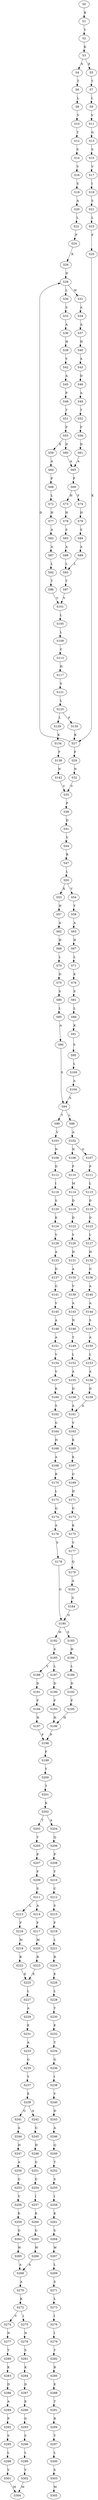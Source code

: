strict digraph  {
	S0 -> S1 [ label = R ];
	S1 -> S2 [ label = Y ];
	S2 -> S3 [ label = K ];
	S3 -> S4 [ label = S ];
	S3 -> S5 [ label = E ];
	S4 -> S6 [ label = T ];
	S5 -> S7 [ label = T ];
	S6 -> S8 [ label = L ];
	S7 -> S9 [ label = L ];
	S8 -> S10 [ label = V ];
	S9 -> S11 [ label = V ];
	S10 -> S12 [ label = T ];
	S11 -> S13 [ label = G ];
	S12 -> S14 [ label = S ];
	S13 -> S15 [ label = S ];
	S14 -> S16 [ label = V ];
	S15 -> S17 [ label = V ];
	S16 -> S18 [ label = S ];
	S17 -> S19 [ label = I ];
	S18 -> S20 [ label = A ];
	S19 -> S21 [ label = S ];
	S20 -> S22 [ label = L ];
	S21 -> S23 [ label = L ];
	S22 -> S24 [ label = F ];
	S23 -> S25 [ label = F ];
	S24 -> S26 [ label = K ];
	S25 -> S27 [ label = K ];
	S26 -> S28 [ label = D ];
	S27 -> S29 [ label = F ];
	S27 -> S28 [ label = D ];
	S28 -> S30 [ label = L ];
	S28 -> S31 [ label = W ];
	S29 -> S32 [ label = N ];
	S30 -> S33 [ label = S ];
	S31 -> S34 [ label = A ];
	S32 -> S35 [ label = V ];
	S33 -> S36 [ label = A ];
	S34 -> S37 [ label = A ];
	S35 -> S38 [ label = P ];
	S36 -> S39 [ label = H ];
	S37 -> S40 [ label = H ];
	S38 -> S41 [ label = D ];
	S39 -> S42 [ label = V ];
	S40 -> S43 [ label = A ];
	S41 -> S44 [ label = V ];
	S42 -> S45 [ label = A ];
	S43 -> S46 [ label = D ];
	S44 -> S47 [ label = R ];
	S45 -> S48 [ label = P ];
	S46 -> S49 [ label = A ];
	S47 -> S50 [ label = L ];
	S48 -> S51 [ label = T ];
	S49 -> S52 [ label = T ];
	S50 -> S53 [ label = K ];
	S50 -> S54 [ label = V ];
	S51 -> S55 [ label = F ];
	S52 -> S56 [ label = F ];
	S53 -> S57 [ label = H ];
	S54 -> S58 [ label = Y ];
	S55 -> S59 [ label = E ];
	S55 -> S60 [ label = D ];
	S56 -> S61 [ label = D ];
	S57 -> S62 [ label = A ];
	S58 -> S63 [ label = A ];
	S59 -> S64 [ label = A ];
	S60 -> S65 [ label = A ];
	S61 -> S65 [ label = A ];
	S62 -> S66 [ label = H ];
	S63 -> S67 [ label = H ];
	S64 -> S68 [ label = P ];
	S65 -> S69 [ label = P ];
	S66 -> S70 [ label = L ];
	S67 -> S71 [ label = L ];
	S68 -> S72 [ label = L ];
	S69 -> S73 [ label = H ];
	S69 -> S74 [ label = F ];
	S70 -> S75 [ label = D ];
	S71 -> S76 [ label = E ];
	S72 -> S77 [ label = H ];
	S73 -> S78 [ label = H ];
	S74 -> S79 [ label = H ];
	S75 -> S80 [ label = S ];
	S76 -> S81 [ label = S ];
	S77 -> S82 [ label = A ];
	S78 -> S83 [ label = S ];
	S79 -> S84 [ label = S ];
	S80 -> S85 [ label = L ];
	S81 -> S86 [ label = L ];
	S82 -> S87 [ label = A ];
	S83 -> S88 [ label = A ];
	S84 -> S89 [ label = A ];
	S85 -> S90 [ label = A ];
	S86 -> S91 [ label = K ];
	S87 -> S92 [ label = L ];
	S88 -> S93 [ label = L ];
	S89 -> S93 [ label = L ];
	S90 -> S94 [ label = S ];
	S91 -> S95 [ label = S ];
	S92 -> S96 [ label = T ];
	S93 -> S97 [ label = T ];
	S94 -> S98 [ label = L ];
	S94 -> S99 [ label = T ];
	S95 -> S100 [ label = L ];
	S96 -> S101 [ label = V ];
	S97 -> S101 [ label = V ];
	S98 -> S102 [ label = A ];
	S99 -> S103 [ label = V ];
	S100 -> S104 [ label = A ];
	S101 -> S105 [ label = L ];
	S102 -> S106 [ label = N ];
	S102 -> S107 [ label = G ];
	S103 -> S108 [ label = N ];
	S104 -> S94 [ label = S ];
	S105 -> S109 [ label = L ];
	S106 -> S110 [ label = P ];
	S107 -> S111 [ label = P ];
	S108 -> S112 [ label = D ];
	S109 -> S113 [ label = C ];
	S110 -> S114 [ label = M ];
	S111 -> S115 [ label = L ];
	S112 -> S116 [ label = I ];
	S113 -> S117 [ label = H ];
	S114 -> S118 [ label = D ];
	S115 -> S119 [ label = D ];
	S116 -> S120 [ label = S ];
	S117 -> S121 [ label = S ];
	S118 -> S122 [ label = D ];
	S119 -> S123 [ label = D ];
	S120 -> S124 [ label = K ];
	S121 -> S125 [ label = L ];
	S122 -> S126 [ label = V ];
	S123 -> S127 [ label = L ];
	S124 -> S128 [ label = V ];
	S125 -> S129 [ label = L ];
	S125 -> S130 [ label = F ];
	S126 -> S131 [ label = H ];
	S127 -> S132 [ label = H ];
	S128 -> S133 [ label = A ];
	S129 -> S134 [ label = K ];
	S130 -> S27 [ label = K ];
	S131 -> S135 [ label = A ];
	S132 -> S136 [ label = G ];
	S133 -> S137 [ label = D ];
	S134 -> S138 [ label = F ];
	S135 -> S139 [ label = V ];
	S136 -> S140 [ label = A ];
	S137 -> S141 [ label = G ];
	S138 -> S142 [ label = N ];
	S139 -> S143 [ label = A ];
	S140 -> S144 [ label = A ];
	S141 -> S145 [ label = V ];
	S142 -> S35 [ label = V ];
	S143 -> S146 [ label = N ];
	S144 -> S147 [ label = S ];
	S145 -> S148 [ label = A ];
	S146 -> S149 [ label = T ];
	S147 -> S150 [ label = A ];
	S148 -> S151 [ label = A ];
	S149 -> S152 [ label = L ];
	S150 -> S153 [ label = L ];
	S151 -> S154 [ label = V ];
	S152 -> S155 [ label = A ];
	S153 -> S156 [ label = A ];
	S154 -> S157 [ label = V ];
	S155 -> S158 [ label = D ];
	S156 -> S159 [ label = D ];
	S157 -> S160 [ label = K ];
	S158 -> S161 [ label = A ];
	S159 -> S161 [ label = A ];
	S160 -> S162 [ label = S ];
	S161 -> S163 [ label = V ];
	S162 -> S164 [ label = G ];
	S163 -> S165 [ label = K ];
	S164 -> S166 [ label = H ];
	S165 -> S167 [ label = K ];
	S166 -> S168 [ label = A ];
	S167 -> S169 [ label = G ];
	S168 -> S170 [ label = R ];
	S169 -> S171 [ label = H ];
	S170 -> S172 [ label = L ];
	S171 -> S173 [ label = G ];
	S172 -> S174 [ label = Q ];
	S173 -> S175 [ label = K ];
	S174 -> S176 [ label = A ];
	S175 -> S177 [ label = V ];
	S176 -> S178 [ label = S ];
	S177 -> S179 [ label = Q ];
	S178 -> S180 [ label = G ];
	S179 -> S181 [ label = A ];
	S180 -> S182 [ label = H ];
	S180 -> S183 [ label = S ];
	S181 -> S184 [ label = S ];
	S182 -> S185 [ label = S ];
	S183 -> S186 [ label = H ];
	S184 -> S180 [ label = G ];
	S185 -> S187 [ label = L ];
	S185 -> S188 [ label = V ];
	S186 -> S189 [ label = L ];
	S187 -> S190 [ label = D ];
	S188 -> S191 [ label = D ];
	S189 -> S192 [ label = D ];
	S190 -> S193 [ label = F ];
	S191 -> S194 [ label = F ];
	S192 -> S195 [ label = F ];
	S193 -> S196 [ label = H ];
	S194 -> S197 [ label = H ];
	S195 -> S196 [ label = H ];
	S196 -> S198 [ label = P ];
	S197 -> S198 [ label = P ];
	S198 -> S199 [ label = F ];
	S199 -> S200 [ label = Y ];
	S200 -> S201 [ label = T ];
	S201 -> S202 [ label = K ];
	S202 -> S203 [ label = T ];
	S202 -> S204 [ label = A ];
	S203 -> S205 [ label = T ];
	S204 -> S206 [ label = Q ];
	S205 -> S207 [ label = P ];
	S206 -> S208 [ label = P ];
	S207 -> S209 [ label = F ];
	S208 -> S210 [ label = Y ];
	S209 -> S211 [ label = S ];
	S210 -> S212 [ label = C ];
	S211 -> S213 [ label = L ];
	S211 -> S214 [ label = A ];
	S212 -> S215 [ label = S ];
	S213 -> S216 [ label = F ];
	S214 -> S217 [ label = F ];
	S215 -> S218 [ label = F ];
	S216 -> S219 [ label = M ];
	S217 -> S220 [ label = M ];
	S218 -> S221 [ label = L ];
	S219 -> S222 [ label = R ];
	S220 -> S223 [ label = R ];
	S221 -> S224 [ label = R ];
	S222 -> S225 [ label = E ];
	S223 -> S225 [ label = E ];
	S224 -> S226 [ label = E ];
	S225 -> S227 [ label = L ];
	S226 -> S228 [ label = L ];
	S227 -> S229 [ label = A ];
	S228 -> S230 [ label = T ];
	S229 -> S231 [ label = E ];
	S230 -> S232 [ label = E ];
	S231 -> S233 [ label = A ];
	S232 -> S234 [ label = T ];
	S233 -> S235 [ label = G ];
	S234 -> S236 [ label = G ];
	S235 -> S237 [ label = Y ];
	S236 -> S238 [ label = I ];
	S237 -> S239 [ label = E ];
	S238 -> S240 [ label = V ];
	S239 -> S241 [ label = G ];
	S239 -> S242 [ label = A ];
	S240 -> S243 [ label = D ];
	S241 -> S244 [ label = A ];
	S242 -> S245 [ label = G ];
	S243 -> S246 [ label = A ];
	S244 -> S247 [ label = H ];
	S245 -> S248 [ label = H ];
	S246 -> S249 [ label = Q ];
	S247 -> S250 [ label = A ];
	S248 -> S251 [ label = G ];
	S249 -> S252 [ label = T ];
	S250 -> S253 [ label = G ];
	S251 -> S254 [ label = G ];
	S252 -> S255 [ label = S ];
	S253 -> S256 [ label = V ];
	S254 -> S257 [ label = I ];
	S255 -> S258 [ label = I ];
	S256 -> S259 [ label = K ];
	S257 -> S260 [ label = K ];
	S258 -> S261 [ label = K ];
	S259 -> S262 [ label = G ];
	S260 -> S263 [ label = G ];
	S261 -> S264 [ label = S ];
	S262 -> S265 [ label = W ];
	S263 -> S266 [ label = W ];
	S264 -> S267 [ label = W ];
	S265 -> S268 [ label = A ];
	S266 -> S268 [ label = A ];
	S267 -> S269 [ label = L ];
	S268 -> S270 [ label = A ];
	S269 -> S271 [ label = S ];
	S270 -> S272 [ label = K ];
	S271 -> S273 [ label = L ];
	S272 -> S274 [ label = V ];
	S272 -> S275 [ label = I ];
	S273 -> S276 [ label = I ];
	S274 -> S277 [ label = N ];
	S275 -> S278 [ label = N ];
	S276 -> S279 [ label = I ];
	S277 -> S280 [ label = T ];
	S278 -> S281 [ label = S ];
	S279 -> S282 [ label = T ];
	S280 -> S283 [ label = K ];
	S281 -> S284 [ label = K ];
	S282 -> S285 [ label = R ];
	S283 -> S286 [ label = D ];
	S284 -> S287 [ label = D ];
	S285 -> S288 [ label = E ];
	S286 -> S289 [ label = A ];
	S287 -> S290 [ label = E ];
	S288 -> S291 [ label = T ];
	S289 -> S292 [ label = P ];
	S290 -> S293 [ label = G ];
	S291 -> S294 [ label = R ];
	S292 -> S295 [ label = S ];
	S293 -> S296 [ label = S ];
	S294 -> S297 [ label = T ];
	S295 -> S298 [ label = L ];
	S296 -> S299 [ label = L ];
	S297 -> S300 [ label = L ];
	S298 -> S301 [ label = V ];
	S299 -> S302 [ label = V ];
	S300 -> S303 [ label = S ];
	S301 -> S304 [ label = M ];
	S302 -> S304 [ label = M ];
	S303 -> S305 [ label = M ];
}
